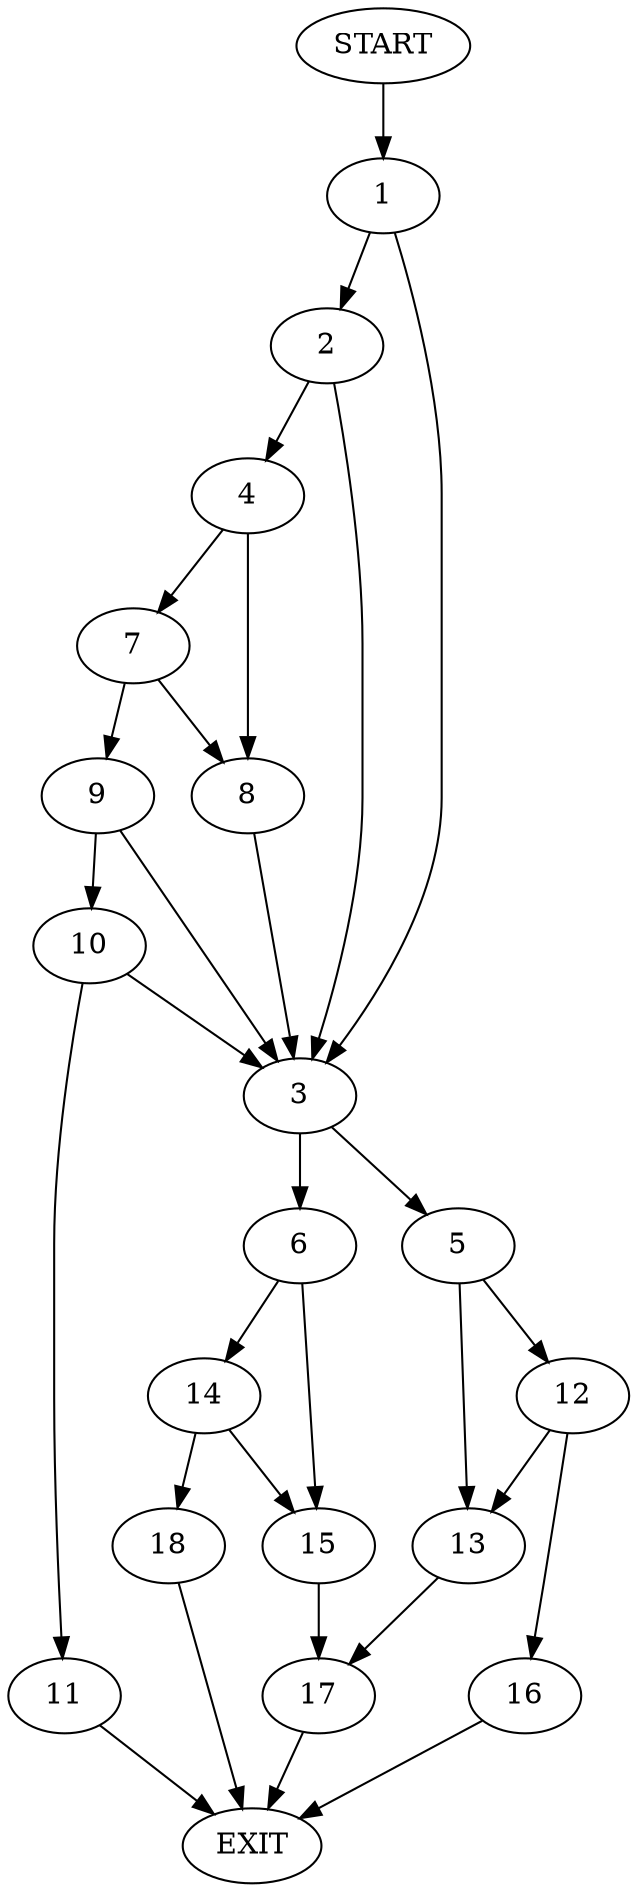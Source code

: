 digraph {
0 [label="START"]
19 [label="EXIT"]
0 -> 1
1 -> 2
1 -> 3
2 -> 3
2 -> 4
3 -> 5
3 -> 6
4 -> 7
4 -> 8
8 -> 3
7 -> 9
7 -> 8
9 -> 3
9 -> 10
10 -> 3
10 -> 11
11 -> 19
5 -> 12
5 -> 13
6 -> 14
6 -> 15
12 -> 16
12 -> 13
13 -> 17
16 -> 19
17 -> 19
14 -> 18
14 -> 15
15 -> 17
18 -> 19
}
